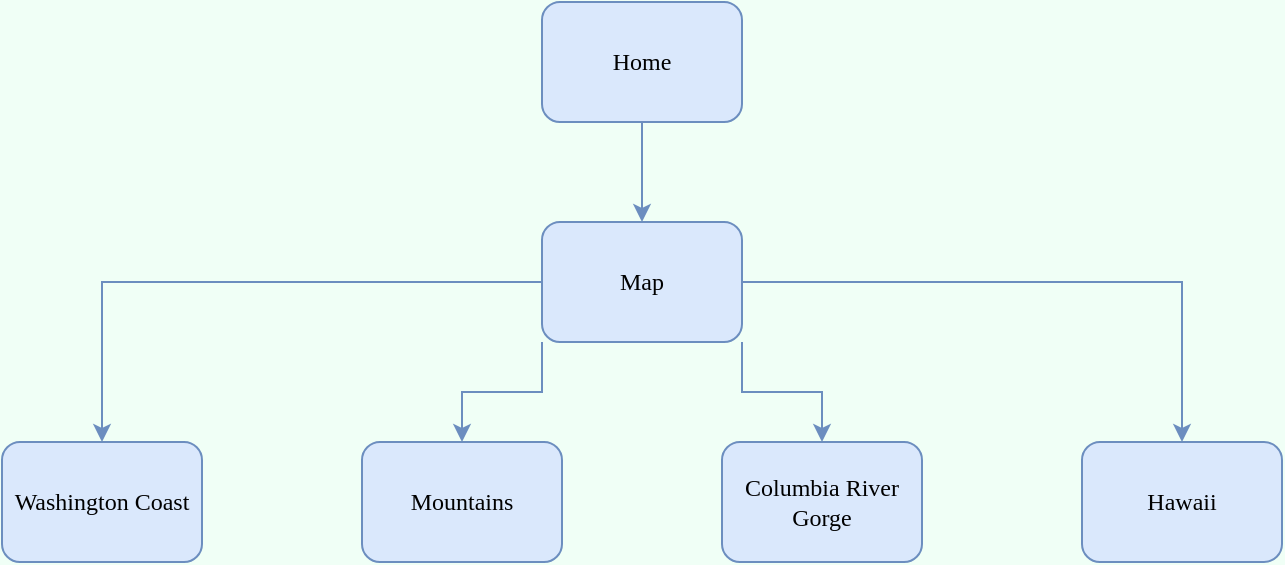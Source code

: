 <mxfile version="21.0.2" type="device"><diagram name="Page-1" id="74e2e168-ea6b-b213-b513-2b3c1d86103e"><mxGraphModel dx="1434" dy="756" grid="1" gridSize="10" guides="1" tooltips="1" connect="1" arrows="1" fold="1" page="1" pageScale="1" pageWidth="1100" pageHeight="850" background="#f0fff6" math="0" shadow="0"><root><mxCell id="0"/><mxCell id="1" parent="0"/><mxCell id="5WtWz4oxysRvlspcguRt-13" value="" style="edgeStyle=orthogonalEdgeStyle;rounded=0;orthogonalLoop=1;jettySize=auto;html=1;fontSize=12;fillColor=#dae8fc;strokeColor=#6c8ebf;" parent="1" source="5WtWz4oxysRvlspcguRt-1" target="5WtWz4oxysRvlspcguRt-12" edge="1"><mxGeometry relative="1" as="geometry"/></mxCell><mxCell id="5WtWz4oxysRvlspcguRt-1" value="&lt;font style=&quot;font-size: 12px;&quot;&gt;Home&lt;/font&gt;" style="rounded=1;whiteSpace=wrap;html=1;shadow=0;labelBackgroundColor=none;strokeWidth=1;fontFamily=Verdana;fontSize=8;align=center;fillColor=#dae8fc;strokeColor=#6c8ebf;" parent="1" vertex="1"><mxGeometry x="500" y="40" width="100" height="60" as="geometry"/></mxCell><mxCell id="5WtWz4oxysRvlspcguRt-8" value="&lt;span style=&quot;font-size: 12px;&quot;&gt;Washington Coast&lt;/span&gt;" style="rounded=1;whiteSpace=wrap;html=1;shadow=0;labelBackgroundColor=none;strokeWidth=1;fontFamily=Verdana;fontSize=8;align=center;fillColor=#dae8fc;strokeColor=#6c8ebf;" parent="1" vertex="1"><mxGeometry x="230" y="260" width="100" height="60" as="geometry"/></mxCell><mxCell id="5WtWz4oxysRvlspcguRt-9" value="&lt;font style=&quot;font-size: 12px;&quot;&gt;Columbia River Gorge&lt;/font&gt;" style="rounded=1;whiteSpace=wrap;html=1;shadow=0;labelBackgroundColor=none;strokeWidth=1;fontFamily=Verdana;fontSize=8;align=center;fillColor=#dae8fc;strokeColor=#6c8ebf;" parent="1" vertex="1"><mxGeometry x="590" y="260" width="100" height="60" as="geometry"/></mxCell><mxCell id="5WtWz4oxysRvlspcguRt-10" value="&lt;font style=&quot;font-size: 12px;&quot;&gt;Mountains&lt;/font&gt;" style="rounded=1;whiteSpace=wrap;html=1;shadow=0;labelBackgroundColor=none;strokeWidth=1;fontFamily=Verdana;fontSize=8;align=center;fillColor=#dae8fc;strokeColor=#6c8ebf;" parent="1" vertex="1"><mxGeometry x="410" y="260" width="100" height="60" as="geometry"/></mxCell><mxCell id="5WtWz4oxysRvlspcguRt-11" value="&lt;font style=&quot;font-size: 12px;&quot;&gt;Hawaii&lt;/font&gt;" style="rounded=1;whiteSpace=wrap;html=1;shadow=0;labelBackgroundColor=none;strokeWidth=1;fontFamily=Verdana;fontSize=8;align=center;fillColor=#dae8fc;strokeColor=#6c8ebf;" parent="1" vertex="1"><mxGeometry x="770" y="260" width="100" height="60" as="geometry"/></mxCell><mxCell id="5WtWz4oxysRvlspcguRt-14" style="edgeStyle=orthogonalEdgeStyle;rounded=0;orthogonalLoop=1;jettySize=auto;html=1;exitX=0;exitY=0.5;exitDx=0;exitDy=0;entryX=0.5;entryY=0;entryDx=0;entryDy=0;fontSize=12;fillColor=#dae8fc;strokeColor=#6c8ebf;" parent="1" source="5WtWz4oxysRvlspcguRt-12" target="5WtWz4oxysRvlspcguRt-8" edge="1"><mxGeometry relative="1" as="geometry"/></mxCell><mxCell id="5WtWz4oxysRvlspcguRt-15" style="edgeStyle=orthogonalEdgeStyle;rounded=0;orthogonalLoop=1;jettySize=auto;html=1;exitX=0;exitY=1;exitDx=0;exitDy=0;entryX=0.5;entryY=0;entryDx=0;entryDy=0;fontSize=12;fillColor=#dae8fc;strokeColor=#6c8ebf;" parent="1" source="5WtWz4oxysRvlspcguRt-12" target="5WtWz4oxysRvlspcguRt-10" edge="1"><mxGeometry relative="1" as="geometry"/></mxCell><mxCell id="5WtWz4oxysRvlspcguRt-16" style="edgeStyle=orthogonalEdgeStyle;rounded=0;orthogonalLoop=1;jettySize=auto;html=1;exitX=1;exitY=1;exitDx=0;exitDy=0;fontSize=12;fillColor=#dae8fc;strokeColor=#6c8ebf;" parent="1" source="5WtWz4oxysRvlspcguRt-12" target="5WtWz4oxysRvlspcguRt-9" edge="1"><mxGeometry relative="1" as="geometry"/></mxCell><mxCell id="5WtWz4oxysRvlspcguRt-17" style="edgeStyle=orthogonalEdgeStyle;rounded=0;orthogonalLoop=1;jettySize=auto;html=1;exitX=1;exitY=0.5;exitDx=0;exitDy=0;entryX=0.5;entryY=0;entryDx=0;entryDy=0;fontSize=12;fillColor=#dae8fc;strokeColor=#6c8ebf;" parent="1" source="5WtWz4oxysRvlspcguRt-12" target="5WtWz4oxysRvlspcguRt-11" edge="1"><mxGeometry relative="1" as="geometry"/></mxCell><mxCell id="5WtWz4oxysRvlspcguRt-12" value="&lt;font style=&quot;font-size: 12px;&quot;&gt;Map&lt;br&gt;&lt;/font&gt;" style="rounded=1;whiteSpace=wrap;html=1;shadow=0;labelBackgroundColor=none;strokeWidth=1;fontFamily=Verdana;fontSize=8;align=center;fillColor=#dae8fc;strokeColor=#6c8ebf;" parent="1" vertex="1"><mxGeometry x="500" y="150" width="100" height="60" as="geometry"/></mxCell></root></mxGraphModel></diagram></mxfile>